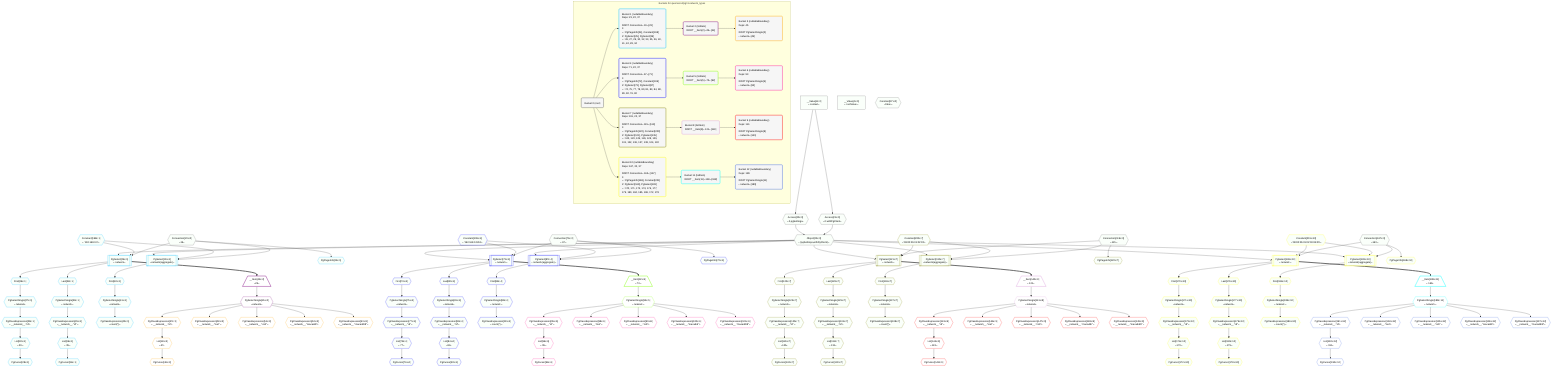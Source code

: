 %%{init: {'themeVariables': { 'fontSize': '12px'}}}%%
graph TD
    classDef path fill:#eee,stroke:#000,color:#000
    classDef plan fill:#fff,stroke-width:1px,color:#000
    classDef itemplan fill:#fff,stroke-width:2px,color:#000
    classDef unbatchedplan fill:#dff,stroke-width:1px,color:#000
    classDef sideeffectplan fill:#fcc,stroke-width:2px,color:#000
    classDef bucket fill:#f6f6f6,color:#000,stroke-width:2px,text-align:left


    %% plan dependencies
    Object22{{"Object[22∈0]<br />ᐸ{pgSettings,withPgClient}ᐳ"}}:::plan
    Access20{{"Access[20∈0]<br />ᐸ2.pgSettingsᐳ"}}:::plan
    Access21{{"Access[21∈0]<br />ᐸ2.withPgClientᐳ"}}:::plan
    Access20 & Access21 --> Object22
    __Value2["__Value[2∈0]<br />ᐸcontextᐳ"]:::plan
    __Value2 --> Access20
    __Value2 --> Access21
    __Value4["__Value[4∈0]<br />ᐸrootValueᐳ"]:::plan
    Connection23{{"Connection[23∈0]<br />ᐸ19ᐳ"}}:::plan
    Constant37{{"Constant[37∈0]<br />ᐸfalseᐳ"}}:::plan
    Connection71{{"Connection[71∈0]<br />ᐸ67ᐳ"}}:::plan
    Connection119{{"Connection[119∈0]<br />ᐸ115ᐳ"}}:::plan
    Connection167{{"Connection[167∈0]<br />ᐸ163ᐳ"}}:::plan
    PgSelect25[["PgSelect[25∈1]<br />ᐸnetworkᐳ"]]:::plan
    Constant198{{"Constant[198∈1]<br />ᐸ'192.168.0.0'ᐳ"}}:::plan
    Object22 & Constant198 & Connection23 --> PgSelect25
    PgSelect39[["PgSelect[39∈1]<br />ᐸnetwork(aggregate)ᐳ"]]:::plan
    Object22 & Constant198 & Connection23 --> PgSelect39
    PgPageInfo24{{"PgPageInfo[24∈1]"}}:::plan
    Connection23 --> PgPageInfo24
    First26{{"First[26∈1]"}}:::plan
    PgSelect25 --> First26
    PgSelectSingle27{{"PgSelectSingle[27∈1]<br />ᐸnetworkᐳ"}}:::plan
    First26 --> PgSelectSingle27
    PgCursor28{{"PgCursor[28∈1]"}}:::plan
    List30{{"List[30∈1]<br />ᐸ29ᐳ"}}:::plan
    List30 --> PgCursor28
    PgClassExpression29{{"PgClassExpression[29∈1]<br />ᐸ__network__.”id”ᐳ"}}:::plan
    PgSelectSingle27 --> PgClassExpression29
    PgClassExpression29 --> List30
    Last32{{"Last[32∈1]"}}:::plan
    PgSelect25 --> Last32
    PgSelectSingle33{{"PgSelectSingle[33∈1]<br />ᐸnetworkᐳ"}}:::plan
    Last32 --> PgSelectSingle33
    PgCursor34{{"PgCursor[34∈1]"}}:::plan
    List36{{"List[36∈1]<br />ᐸ35ᐳ"}}:::plan
    List36 --> PgCursor34
    PgClassExpression35{{"PgClassExpression[35∈1]<br />ᐸ__network__.”id”ᐳ"}}:::plan
    PgSelectSingle33 --> PgClassExpression35
    PgClassExpression35 --> List36
    First40{{"First[40∈1]"}}:::plan
    PgSelect39 --> First40
    PgSelectSingle41{{"PgSelectSingle[41∈1]<br />ᐸnetworkᐳ"}}:::plan
    First40 --> PgSelectSingle41
    PgClassExpression42{{"PgClassExpression[42∈1]<br />ᐸcount(*)ᐳ"}}:::plan
    PgSelectSingle41 --> PgClassExpression42
    __Item44[/"__Item[44∈2]<br />ᐸ25ᐳ"\]:::itemplan
    PgSelect25 ==> __Item44
    PgSelectSingle45{{"PgSelectSingle[45∈2]<br />ᐸnetworkᐳ"}}:::plan
    __Item44 --> PgSelectSingle45
    PgCursor46{{"PgCursor[46∈3]"}}:::plan
    List48{{"List[48∈3]<br />ᐸ47ᐳ"}}:::plan
    List48 --> PgCursor46
    PgClassExpression47{{"PgClassExpression[47∈3]<br />ᐸ__network__.”id”ᐳ"}}:::plan
    PgSelectSingle45 --> PgClassExpression47
    PgClassExpression47 --> List48
    PgClassExpression50{{"PgClassExpression[50∈3]<br />ᐸ__network__.”inet”ᐳ"}}:::plan
    PgSelectSingle45 --> PgClassExpression50
    PgClassExpression51{{"PgClassExpression[51∈3]<br />ᐸ__network__.”cidr”ᐳ"}}:::plan
    PgSelectSingle45 --> PgClassExpression51
    PgClassExpression52{{"PgClassExpression[52∈3]<br />ᐸ__network__.”macaddr”ᐳ"}}:::plan
    PgSelectSingle45 --> PgClassExpression52
    PgClassExpression53{{"PgClassExpression[53∈3]<br />ᐸ__network__.”macaddr8”ᐳ"}}:::plan
    PgSelectSingle45 --> PgClassExpression53
    PgSelect73[["PgSelect[73∈4]<br />ᐸnetworkᐳ"]]:::plan
    Constant199{{"Constant[199∈4]<br />ᐸ'192.168.0.0/16'ᐳ"}}:::plan
    Object22 & Constant199 & Connection71 --> PgSelect73
    PgSelect87[["PgSelect[87∈4]<br />ᐸnetwork(aggregate)ᐳ"]]:::plan
    Object22 & Constant199 & Connection71 --> PgSelect87
    PgPageInfo72{{"PgPageInfo[72∈4]"}}:::plan
    Connection71 --> PgPageInfo72
    First74{{"First[74∈4]"}}:::plan
    PgSelect73 --> First74
    PgSelectSingle75{{"PgSelectSingle[75∈4]<br />ᐸnetworkᐳ"}}:::plan
    First74 --> PgSelectSingle75
    PgCursor76{{"PgCursor[76∈4]"}}:::plan
    List78{{"List[78∈4]<br />ᐸ77ᐳ"}}:::plan
    List78 --> PgCursor76
    PgClassExpression77{{"PgClassExpression[77∈4]<br />ᐸ__network__.”id”ᐳ"}}:::plan
    PgSelectSingle75 --> PgClassExpression77
    PgClassExpression77 --> List78
    Last80{{"Last[80∈4]"}}:::plan
    PgSelect73 --> Last80
    PgSelectSingle81{{"PgSelectSingle[81∈4]<br />ᐸnetworkᐳ"}}:::plan
    Last80 --> PgSelectSingle81
    PgCursor82{{"PgCursor[82∈4]"}}:::plan
    List84{{"List[84∈4]<br />ᐸ83ᐳ"}}:::plan
    List84 --> PgCursor82
    PgClassExpression83{{"PgClassExpression[83∈4]<br />ᐸ__network__.”id”ᐳ"}}:::plan
    PgSelectSingle81 --> PgClassExpression83
    PgClassExpression83 --> List84
    First88{{"First[88∈4]"}}:::plan
    PgSelect87 --> First88
    PgSelectSingle89{{"PgSelectSingle[89∈4]<br />ᐸnetworkᐳ"}}:::plan
    First88 --> PgSelectSingle89
    PgClassExpression90{{"PgClassExpression[90∈4]<br />ᐸcount(*)ᐳ"}}:::plan
    PgSelectSingle89 --> PgClassExpression90
    __Item92[/"__Item[92∈5]<br />ᐸ73ᐳ"\]:::itemplan
    PgSelect73 ==> __Item92
    PgSelectSingle93{{"PgSelectSingle[93∈5]<br />ᐸnetworkᐳ"}}:::plan
    __Item92 --> PgSelectSingle93
    PgCursor94{{"PgCursor[94∈6]"}}:::plan
    List96{{"List[96∈6]<br />ᐸ95ᐳ"}}:::plan
    List96 --> PgCursor94
    PgClassExpression95{{"PgClassExpression[95∈6]<br />ᐸ__network__.”id”ᐳ"}}:::plan
    PgSelectSingle93 --> PgClassExpression95
    PgClassExpression95 --> List96
    PgClassExpression98{{"PgClassExpression[98∈6]<br />ᐸ__network__.”inet”ᐳ"}}:::plan
    PgSelectSingle93 --> PgClassExpression98
    PgClassExpression99{{"PgClassExpression[99∈6]<br />ᐸ__network__.”cidr”ᐳ"}}:::plan
    PgSelectSingle93 --> PgClassExpression99
    PgClassExpression100{{"PgClassExpression[100∈6]<br />ᐸ__network__.”macaddr”ᐳ"}}:::plan
    PgSelectSingle93 --> PgClassExpression100
    PgClassExpression101{{"PgClassExpression[101∈6]<br />ᐸ__network__.”macaddr8”ᐳ"}}:::plan
    PgSelectSingle93 --> PgClassExpression101
    PgSelect121[["PgSelect[121∈7]<br />ᐸnetworkᐳ"]]:::plan
    Constant200{{"Constant[200∈7]<br />ᐸ'08:00:2b:01:02:03'ᐳ"}}:::plan
    Object22 & Constant200 & Connection119 --> PgSelect121
    PgSelect135[["PgSelect[135∈7]<br />ᐸnetwork(aggregate)ᐳ"]]:::plan
    Object22 & Constant200 & Connection119 --> PgSelect135
    PgPageInfo120{{"PgPageInfo[120∈7]"}}:::plan
    Connection119 --> PgPageInfo120
    First122{{"First[122∈7]"}}:::plan
    PgSelect121 --> First122
    PgSelectSingle123{{"PgSelectSingle[123∈7]<br />ᐸnetworkᐳ"}}:::plan
    First122 --> PgSelectSingle123
    PgCursor124{{"PgCursor[124∈7]"}}:::plan
    List126{{"List[126∈7]<br />ᐸ125ᐳ"}}:::plan
    List126 --> PgCursor124
    PgClassExpression125{{"PgClassExpression[125∈7]<br />ᐸ__network__.”id”ᐳ"}}:::plan
    PgSelectSingle123 --> PgClassExpression125
    PgClassExpression125 --> List126
    Last128{{"Last[128∈7]"}}:::plan
    PgSelect121 --> Last128
    PgSelectSingle129{{"PgSelectSingle[129∈7]<br />ᐸnetworkᐳ"}}:::plan
    Last128 --> PgSelectSingle129
    PgCursor130{{"PgCursor[130∈7]"}}:::plan
    List132{{"List[132∈7]<br />ᐸ131ᐳ"}}:::plan
    List132 --> PgCursor130
    PgClassExpression131{{"PgClassExpression[131∈7]<br />ᐸ__network__.”id”ᐳ"}}:::plan
    PgSelectSingle129 --> PgClassExpression131
    PgClassExpression131 --> List132
    First136{{"First[136∈7]"}}:::plan
    PgSelect135 --> First136
    PgSelectSingle137{{"PgSelectSingle[137∈7]<br />ᐸnetworkᐳ"}}:::plan
    First136 --> PgSelectSingle137
    PgClassExpression138{{"PgClassExpression[138∈7]<br />ᐸcount(*)ᐳ"}}:::plan
    PgSelectSingle137 --> PgClassExpression138
    __Item140[/"__Item[140∈8]<br />ᐸ121ᐳ"\]:::itemplan
    PgSelect121 ==> __Item140
    PgSelectSingle141{{"PgSelectSingle[141∈8]<br />ᐸnetworkᐳ"}}:::plan
    __Item140 --> PgSelectSingle141
    PgCursor142{{"PgCursor[142∈9]"}}:::plan
    List144{{"List[144∈9]<br />ᐸ143ᐳ"}}:::plan
    List144 --> PgCursor142
    PgClassExpression143{{"PgClassExpression[143∈9]<br />ᐸ__network__.”id”ᐳ"}}:::plan
    PgSelectSingle141 --> PgClassExpression143
    PgClassExpression143 --> List144
    PgClassExpression146{{"PgClassExpression[146∈9]<br />ᐸ__network__.”inet”ᐳ"}}:::plan
    PgSelectSingle141 --> PgClassExpression146
    PgClassExpression147{{"PgClassExpression[147∈9]<br />ᐸ__network__.”cidr”ᐳ"}}:::plan
    PgSelectSingle141 --> PgClassExpression147
    PgClassExpression148{{"PgClassExpression[148∈9]<br />ᐸ__network__.”macaddr”ᐳ"}}:::plan
    PgSelectSingle141 --> PgClassExpression148
    PgClassExpression149{{"PgClassExpression[149∈9]<br />ᐸ__network__.”macaddr8”ᐳ"}}:::plan
    PgSelectSingle141 --> PgClassExpression149
    PgSelect169[["PgSelect[169∈10]<br />ᐸnetworkᐳ"]]:::plan
    Constant201{{"Constant[201∈10]<br />ᐸ'08:00:2b:01:02:03:04:05'ᐳ"}}:::plan
    Object22 & Constant201 & Connection167 --> PgSelect169
    PgSelect183[["PgSelect[183∈10]<br />ᐸnetwork(aggregate)ᐳ"]]:::plan
    Object22 & Constant201 & Connection167 --> PgSelect183
    PgPageInfo168{{"PgPageInfo[168∈10]"}}:::plan
    Connection167 --> PgPageInfo168
    First170{{"First[170∈10]"}}:::plan
    PgSelect169 --> First170
    PgSelectSingle171{{"PgSelectSingle[171∈10]<br />ᐸnetworkᐳ"}}:::plan
    First170 --> PgSelectSingle171
    PgCursor172{{"PgCursor[172∈10]"}}:::plan
    List174{{"List[174∈10]<br />ᐸ173ᐳ"}}:::plan
    List174 --> PgCursor172
    PgClassExpression173{{"PgClassExpression[173∈10]<br />ᐸ__network__.”id”ᐳ"}}:::plan
    PgSelectSingle171 --> PgClassExpression173
    PgClassExpression173 --> List174
    Last176{{"Last[176∈10]"}}:::plan
    PgSelect169 --> Last176
    PgSelectSingle177{{"PgSelectSingle[177∈10]<br />ᐸnetworkᐳ"}}:::plan
    Last176 --> PgSelectSingle177
    PgCursor178{{"PgCursor[178∈10]"}}:::plan
    List180{{"List[180∈10]<br />ᐸ179ᐳ"}}:::plan
    List180 --> PgCursor178
    PgClassExpression179{{"PgClassExpression[179∈10]<br />ᐸ__network__.”id”ᐳ"}}:::plan
    PgSelectSingle177 --> PgClassExpression179
    PgClassExpression179 --> List180
    First184{{"First[184∈10]"}}:::plan
    PgSelect183 --> First184
    PgSelectSingle185{{"PgSelectSingle[185∈10]<br />ᐸnetworkᐳ"}}:::plan
    First184 --> PgSelectSingle185
    PgClassExpression186{{"PgClassExpression[186∈10]<br />ᐸcount(*)ᐳ"}}:::plan
    PgSelectSingle185 --> PgClassExpression186
    __Item188[/"__Item[188∈11]<br />ᐸ169ᐳ"\]:::itemplan
    PgSelect169 ==> __Item188
    PgSelectSingle189{{"PgSelectSingle[189∈11]<br />ᐸnetworkᐳ"}}:::plan
    __Item188 --> PgSelectSingle189
    PgCursor190{{"PgCursor[190∈12]"}}:::plan
    List192{{"List[192∈12]<br />ᐸ191ᐳ"}}:::plan
    List192 --> PgCursor190
    PgClassExpression191{{"PgClassExpression[191∈12]<br />ᐸ__network__.”id”ᐳ"}}:::plan
    PgSelectSingle189 --> PgClassExpression191
    PgClassExpression191 --> List192
    PgClassExpression194{{"PgClassExpression[194∈12]<br />ᐸ__network__.”inet”ᐳ"}}:::plan
    PgSelectSingle189 --> PgClassExpression194
    PgClassExpression195{{"PgClassExpression[195∈12]<br />ᐸ__network__.”cidr”ᐳ"}}:::plan
    PgSelectSingle189 --> PgClassExpression195
    PgClassExpression196{{"PgClassExpression[196∈12]<br />ᐸ__network__.”macaddr”ᐳ"}}:::plan
    PgSelectSingle189 --> PgClassExpression196
    PgClassExpression197{{"PgClassExpression[197∈12]<br />ᐸ__network__.”macaddr8”ᐳ"}}:::plan
    PgSelectSingle189 --> PgClassExpression197

    %% define steps

    subgraph "Buckets for queries/v4/pg11.network_types"
    Bucket0("Bucket 0 (root)"):::bucket
    classDef bucket0 stroke:#696969
    class Bucket0,__Value2,__Value4,Access20,Access21,Object22,Connection23,Constant37,Connection71,Connection119,Connection167 bucket0
    Bucket1("Bucket 1 (nullableBoundary)<br />Deps: 23, 22, 37<br /><br />ROOT Connectionᐸ19ᐳ[23]<br />1: <br />ᐳ: PgPageInfo[24], Constant[198]<br />2: PgSelect[25], PgSelect[39]<br />ᐳ: 26, 27, 29, 30, 32, 33, 35, 36, 40, 41, 42, 28, 34"):::bucket
    classDef bucket1 stroke:#00bfff
    class Bucket1,PgPageInfo24,PgSelect25,First26,PgSelectSingle27,PgCursor28,PgClassExpression29,List30,Last32,PgSelectSingle33,PgCursor34,PgClassExpression35,List36,PgSelect39,First40,PgSelectSingle41,PgClassExpression42,Constant198 bucket1
    Bucket2("Bucket 2 (listItem)<br />ROOT __Item{2}ᐸ25ᐳ[44]"):::bucket
    classDef bucket2 stroke:#7f007f
    class Bucket2,__Item44,PgSelectSingle45 bucket2
    Bucket3("Bucket 3 (nullableBoundary)<br />Deps: 45<br /><br />ROOT PgSelectSingle{2}ᐸnetworkᐳ[45]"):::bucket
    classDef bucket3 stroke:#ffa500
    class Bucket3,PgCursor46,PgClassExpression47,List48,PgClassExpression50,PgClassExpression51,PgClassExpression52,PgClassExpression53 bucket3
    Bucket4("Bucket 4 (nullableBoundary)<br />Deps: 71, 22, 37<br /><br />ROOT Connectionᐸ67ᐳ[71]<br />1: <br />ᐳ: PgPageInfo[72], Constant[199]<br />2: PgSelect[73], PgSelect[87]<br />ᐳ: 74, 75, 77, 78, 80, 81, 83, 84, 88, 89, 90, 76, 82"):::bucket
    classDef bucket4 stroke:#0000ff
    class Bucket4,PgPageInfo72,PgSelect73,First74,PgSelectSingle75,PgCursor76,PgClassExpression77,List78,Last80,PgSelectSingle81,PgCursor82,PgClassExpression83,List84,PgSelect87,First88,PgSelectSingle89,PgClassExpression90,Constant199 bucket4
    Bucket5("Bucket 5 (listItem)<br />ROOT __Item{5}ᐸ73ᐳ[92]"):::bucket
    classDef bucket5 stroke:#7fff00
    class Bucket5,__Item92,PgSelectSingle93 bucket5
    Bucket6("Bucket 6 (nullableBoundary)<br />Deps: 93<br /><br />ROOT PgSelectSingle{5}ᐸnetworkᐳ[93]"):::bucket
    classDef bucket6 stroke:#ff1493
    class Bucket6,PgCursor94,PgClassExpression95,List96,PgClassExpression98,PgClassExpression99,PgClassExpression100,PgClassExpression101 bucket6
    Bucket7("Bucket 7 (nullableBoundary)<br />Deps: 119, 22, 37<br /><br />ROOT Connectionᐸ115ᐳ[119]<br />1: <br />ᐳ: PgPageInfo[120], Constant[200]<br />2: PgSelect[121], PgSelect[135]<br />ᐳ: 122, 123, 125, 126, 128, 129, 131, 132, 136, 137, 138, 124, 130"):::bucket
    classDef bucket7 stroke:#808000
    class Bucket7,PgPageInfo120,PgSelect121,First122,PgSelectSingle123,PgCursor124,PgClassExpression125,List126,Last128,PgSelectSingle129,PgCursor130,PgClassExpression131,List132,PgSelect135,First136,PgSelectSingle137,PgClassExpression138,Constant200 bucket7
    Bucket8("Bucket 8 (listItem)<br />ROOT __Item{8}ᐸ121ᐳ[140]"):::bucket
    classDef bucket8 stroke:#dda0dd
    class Bucket8,__Item140,PgSelectSingle141 bucket8
    Bucket9("Bucket 9 (nullableBoundary)<br />Deps: 141<br /><br />ROOT PgSelectSingle{8}ᐸnetworkᐳ[141]"):::bucket
    classDef bucket9 stroke:#ff0000
    class Bucket9,PgCursor142,PgClassExpression143,List144,PgClassExpression146,PgClassExpression147,PgClassExpression148,PgClassExpression149 bucket9
    Bucket10("Bucket 10 (nullableBoundary)<br />Deps: 167, 22, 37<br /><br />ROOT Connectionᐸ163ᐳ[167]<br />1: <br />ᐳ: PgPageInfo[168], Constant[201]<br />2: PgSelect[169], PgSelect[183]<br />ᐳ: 170, 171, 173, 174, 176, 177, 179, 180, 184, 185, 186, 172, 178"):::bucket
    classDef bucket10 stroke:#ffff00
    class Bucket10,PgPageInfo168,PgSelect169,First170,PgSelectSingle171,PgCursor172,PgClassExpression173,List174,Last176,PgSelectSingle177,PgCursor178,PgClassExpression179,List180,PgSelect183,First184,PgSelectSingle185,PgClassExpression186,Constant201 bucket10
    Bucket11("Bucket 11 (listItem)<br />ROOT __Item{11}ᐸ169ᐳ[188]"):::bucket
    classDef bucket11 stroke:#00ffff
    class Bucket11,__Item188,PgSelectSingle189 bucket11
    Bucket12("Bucket 12 (nullableBoundary)<br />Deps: 189<br /><br />ROOT PgSelectSingle{11}ᐸnetworkᐳ[189]"):::bucket
    classDef bucket12 stroke:#4169e1
    class Bucket12,PgCursor190,PgClassExpression191,List192,PgClassExpression194,PgClassExpression195,PgClassExpression196,PgClassExpression197 bucket12
    Bucket0 --> Bucket1 & Bucket4 & Bucket7 & Bucket10
    Bucket1 --> Bucket2
    Bucket2 --> Bucket3
    Bucket4 --> Bucket5
    Bucket5 --> Bucket6
    Bucket7 --> Bucket8
    Bucket8 --> Bucket9
    Bucket10 --> Bucket11
    Bucket11 --> Bucket12
    classDef unary fill:#fafffa,borderWidth:8px
    class Object22,Access20,Access21,__Value2,__Value4,Connection23,Constant37,Connection71,Connection119,Connection167,PgSelect25,PgSelect39,PgPageInfo24,First26,PgSelectSingle27,PgCursor28,PgClassExpression29,List30,Last32,PgSelectSingle33,PgCursor34,PgClassExpression35,List36,First40,PgSelectSingle41,PgClassExpression42,Constant198,PgSelect73,PgSelect87,PgPageInfo72,First74,PgSelectSingle75,PgCursor76,PgClassExpression77,List78,Last80,PgSelectSingle81,PgCursor82,PgClassExpression83,List84,First88,PgSelectSingle89,PgClassExpression90,Constant199,PgSelect121,PgSelect135,PgPageInfo120,First122,PgSelectSingle123,PgCursor124,PgClassExpression125,List126,Last128,PgSelectSingle129,PgCursor130,PgClassExpression131,List132,First136,PgSelectSingle137,PgClassExpression138,Constant200,PgSelect169,PgSelect183,PgPageInfo168,First170,PgSelectSingle171,PgCursor172,PgClassExpression173,List174,Last176,PgSelectSingle177,PgCursor178,PgClassExpression179,List180,First184,PgSelectSingle185,PgClassExpression186,Constant201 unary
    end